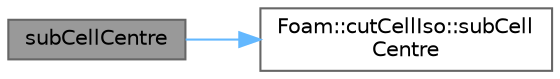 digraph "subCellCentre"
{
 // LATEX_PDF_SIZE
  bgcolor="transparent";
  edge [fontname=Helvetica,fontsize=10,labelfontname=Helvetica,labelfontsize=10];
  node [fontname=Helvetica,fontsize=10,shape=box,height=0.2,width=0.4];
  rankdir="LR";
  Node1 [id="Node000001",label="subCellCentre",height=0.2,width=0.4,color="gray40", fillcolor="grey60", style="filled", fontcolor="black",tooltip=" "];
  Node1 -> Node2 [id="edge1_Node000001_Node000002",color="steelblue1",style="solid",tooltip=" "];
  Node2 [id="Node000002",label="Foam::cutCellIso::subCell\lCentre",height=0.2,width=0.4,color="grey40", fillcolor="white", style="filled",URL="$classFoam_1_1cutCellIso.html#aecc474314f0418c8673f60fdb49492b5",tooltip=" "];
}
